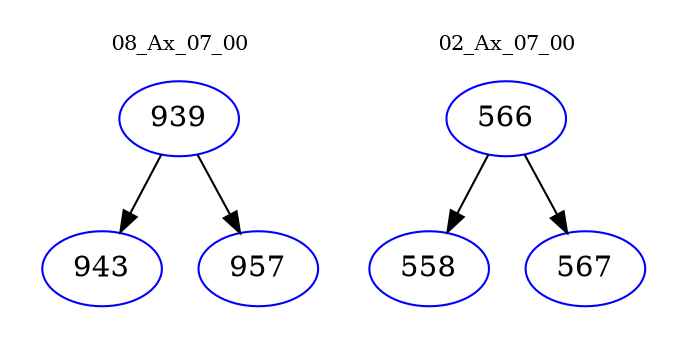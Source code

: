 digraph{
subgraph cluster_0 {
color = white
label = "08_Ax_07_00";
fontsize=10;
T0_939 [label="939", color="blue"]
T0_939 -> T0_943 [color="black"]
T0_943 [label="943", color="blue"]
T0_939 -> T0_957 [color="black"]
T0_957 [label="957", color="blue"]
}
subgraph cluster_1 {
color = white
label = "02_Ax_07_00";
fontsize=10;
T1_566 [label="566", color="blue"]
T1_566 -> T1_558 [color="black"]
T1_558 [label="558", color="blue"]
T1_566 -> T1_567 [color="black"]
T1_567 [label="567", color="blue"]
}
}
